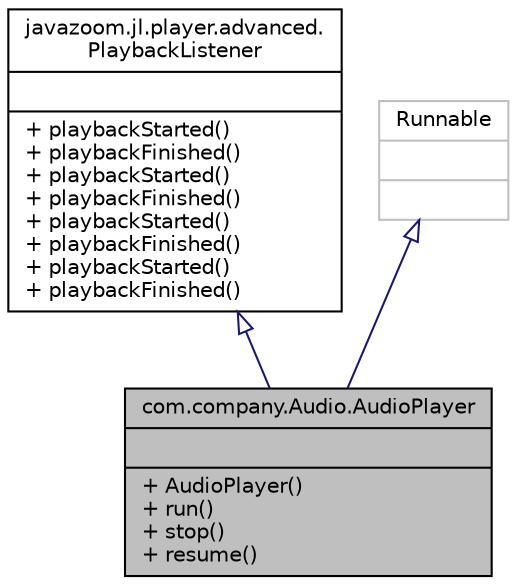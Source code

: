 digraph "com.company.Audio.AudioPlayer"
{
 // LATEX_PDF_SIZE
  edge [fontname="Helvetica",fontsize="10",labelfontname="Helvetica",labelfontsize="10"];
  node [fontname="Helvetica",fontsize="10",shape=record];
  Node1 [label="{com.company.Audio.AudioPlayer\n||+ AudioPlayer()\l+ run()\l+ stop()\l+ resume()\l}",height=0.2,width=0.4,color="black", fillcolor="grey75", style="filled", fontcolor="black",tooltip="Clasa aceasta ne permite sa rulam continut audio in timpul rularii jocului Metodele acesteia constau ..."];
  Node2 -> Node1 [dir="back",color="midnightblue",fontsize="10",style="solid",arrowtail="onormal",fontname="Helvetica"];
  Node2 [label="{javazoom.jl.player.advanced.\lPlaybackListener\n||+ playbackStarted()\l+ playbackFinished()\l+ playbackStarted()\l+ playbackFinished()\l+ playbackStarted()\l+ playbackFinished()\l+ playbackStarted()\l+ playbackFinished()\l}",height=0.2,width=0.4,color="black", fillcolor="white", style="filled",URL="$classjavazoom_1_1jl_1_1player_1_1advanced_1_1_playback_listener.html",tooltip=" "];
  Node3 -> Node1 [dir="back",color="midnightblue",fontsize="10",style="solid",arrowtail="onormal",fontname="Helvetica"];
  Node3 [label="{Runnable\n||}",height=0.2,width=0.4,color="grey75", fillcolor="white", style="filled",tooltip=" "];
}
